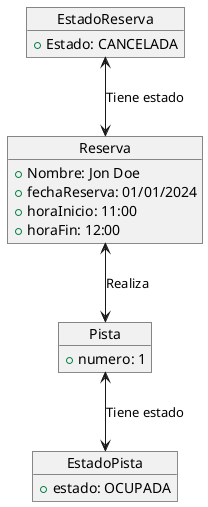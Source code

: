 @startuml Reserva 

object Reserva {
  +Nombre: Jon Doe
  +fechaReserva: 01/01/2024
  +horaInicio: 11:00
  +horaFin: 12:00
}

object Pista {
  +numero: 1
}

object EstadoReserva {

  +Estado: CANCELADA
}

object EstadoPista {
  +estado: OCUPADA
}

Reserva <-down-> Pista : Realiza
Reserva <-up-> EstadoReserva : Tiene estado
Pista  <-->  EstadoPista : Tiene estado

@enduml
